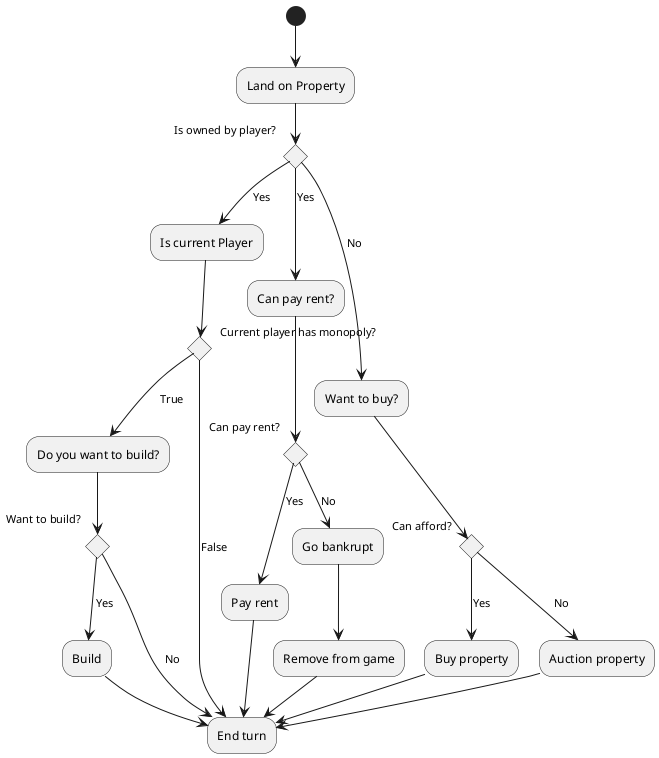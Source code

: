 @startuml

(*) --> "Land on Property"
if "Is owned by player?" then
-->[Yes] "Is current Player"
    if "Current player has monopoly?" then
        --> [True] "Do you want to build?"
        if "Want to build?" then
            --> [Yes] "Build"
            --> "End turn"
        else
            --> [No] "End turn"
        endif
    else
        --> [False] "End turn"
    endif
    else
    -->[Yes] "Can pay rent?"

        if "Can pay rent?" then
            -->[Yes] "Pay rent"
            --> "End turn"
        else
            -->[No] "Go bankrupt"
            --> "Remove from game"
            --> "End turn"
        endif
else
  -->[No] "Want to buy?"
    if "Can afford?" then
        -->[Yes] "Buy property"
        --> "End turn"
    else
        -->[No] "Auction property"
        --> "End turn"
    endif

@enduml